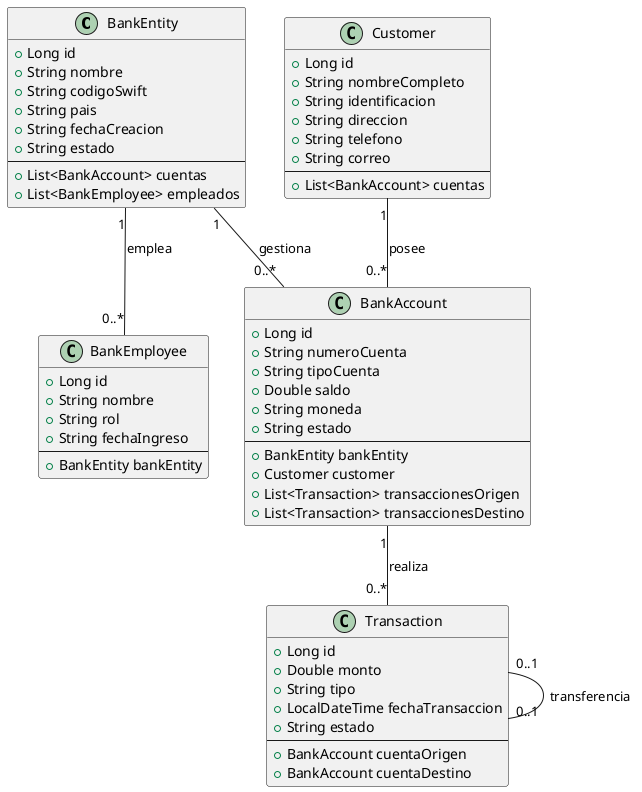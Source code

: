 @startuml
' Definición de clases con atributos y relaciones
class BankEntity {
  +Long id
  +String nombre
  +String codigoSwift
  +String pais
  +String fechaCreacion
  +String estado
  --
  +List<BankAccount> cuentas
  +List<BankEmployee> empleados
}

class BankAccount {
  +Long id
  +String numeroCuenta
  +String tipoCuenta
  +Double saldo
  +String moneda
  +String estado
  --
  +BankEntity bankEntity
  +Customer customer
  +List<Transaction> transaccionesOrigen
  +List<Transaction> transaccionesDestino
}

class Customer {
  +Long id
  +String nombreCompleto
  +String identificacion
  +String direccion
  +String telefono
  +String correo
  --
  +List<BankAccount> cuentas
}

class Transaction {
  +Long id
  +Double monto
  +String tipo
  +LocalDateTime fechaTransaccion
  +String estado
  --
  +BankAccount cuentaOrigen
  +BankAccount cuentaDestino
}

class BankEmployee {
  +Long id
  +String nombre
  +String rol
  +String fechaIngreso
  --
  +BankEntity bankEntity
}

' Relaciones entre clases
BankEntity "1" -- "0..*" BankAccount : "gestiona"
Customer "1" -- "0..*" BankAccount : "posee"
BankAccount "1" -- "0..*" Transaction : "realiza"
BankEntity "1" -- "0..*" BankEmployee : "emplea"
Transaction "0..1" -- "0..1" Transaction : "transferencia"
@enduml
